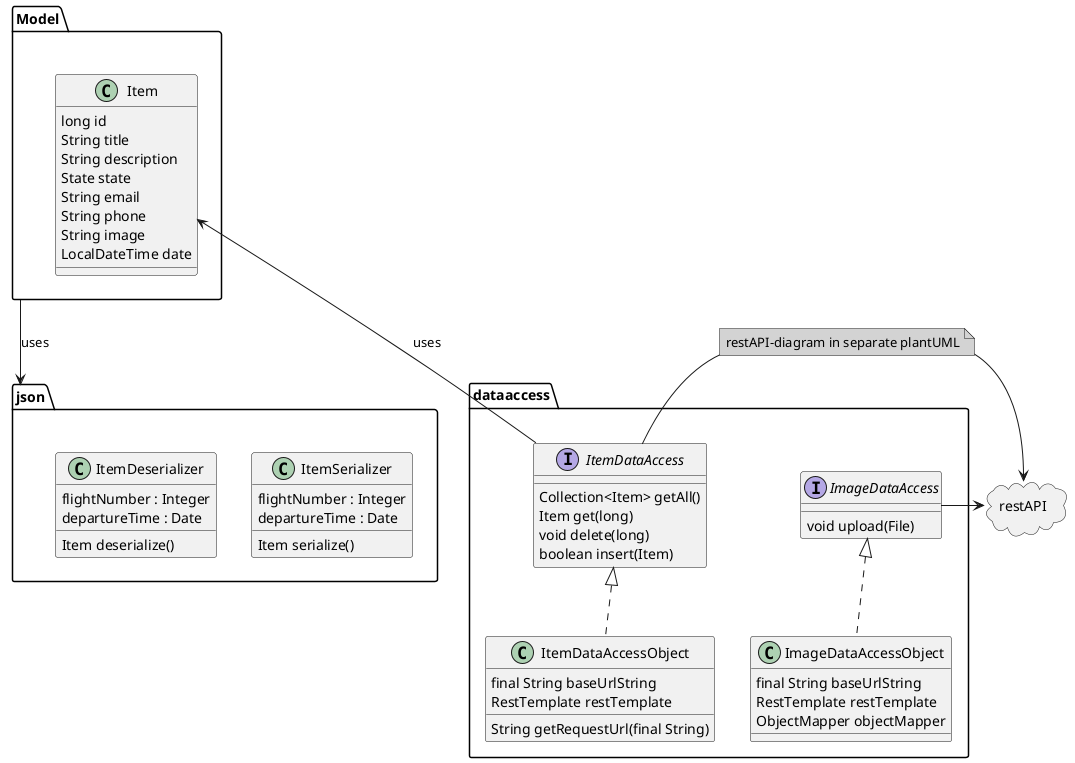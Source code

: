 @startuml
package Model <<Folder>> {
    class Item {
    long id
    String title
    String description
    State state
    String email
    String phone
    String image
    LocalDateTime date

    }
}

package json <<Folder>> {

    class ItemSerializer {
        flightNumber : Integer
        departureTime : Date
        Item serialize()
    }

    class ItemDeserializer {
        flightNumber : Integer
        departureTime : Date
        Item deserialize()
    }
}

package dataaccess <<Folder>> {

    interface ImageDataAccess {
        void upload(File)

    }

    class ImageDataAccessObject {
        final String baseUrlString
        RestTemplate restTemplate
        ObjectMapper objectMapper



    }

    ImageDataAccess <|.. ImageDataAccessObject

    interface ItemDataAccess {
        Collection<Item> getAll()
        Item get(long)
        void delete(long)
        boolean insert(Item)
    }

    class ItemDataAccessObject {
        final String baseUrlString
        RestTemplate restTemplate
        String getRequestUrl(final String)
    }

    ItemDataAccess <|.. ItemDataAccessObject

}

package restAPI <<Cloud>> {

}


ImageDataAccess -right-> restAPI
ItemDataAccess -right-> restAPI
note on link #lightgray: restAPI-diagram in separate plantUML

ItemDataAccess -up-> Item : uses
Model -down-> json : uses
@enduml